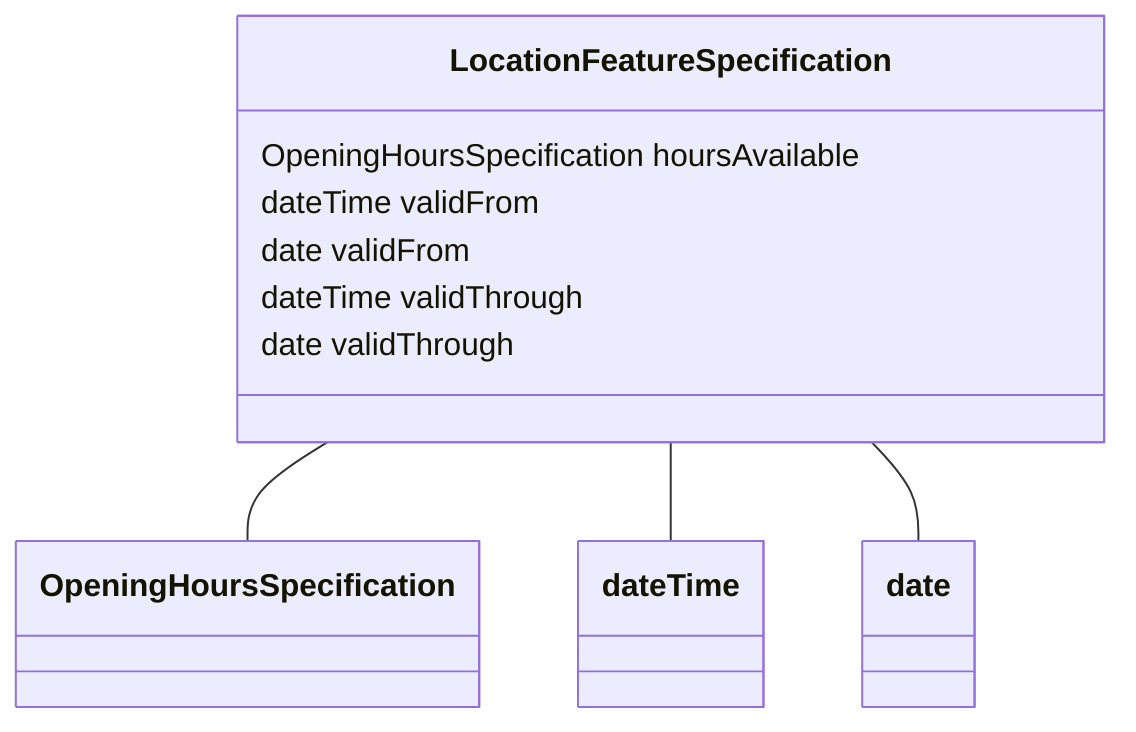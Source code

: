 classDiagram
  LocationFeatureSpecification -- OpeningHoursSpecification
  LocationFeatureSpecification -- dateTime
  LocationFeatureSpecification -- date


class LocationFeatureSpecification {

  OpeningHoursSpecification hoursAvailable
  dateTime validFrom
  date validFrom
  dateTime validThrough
  date validThrough

 }